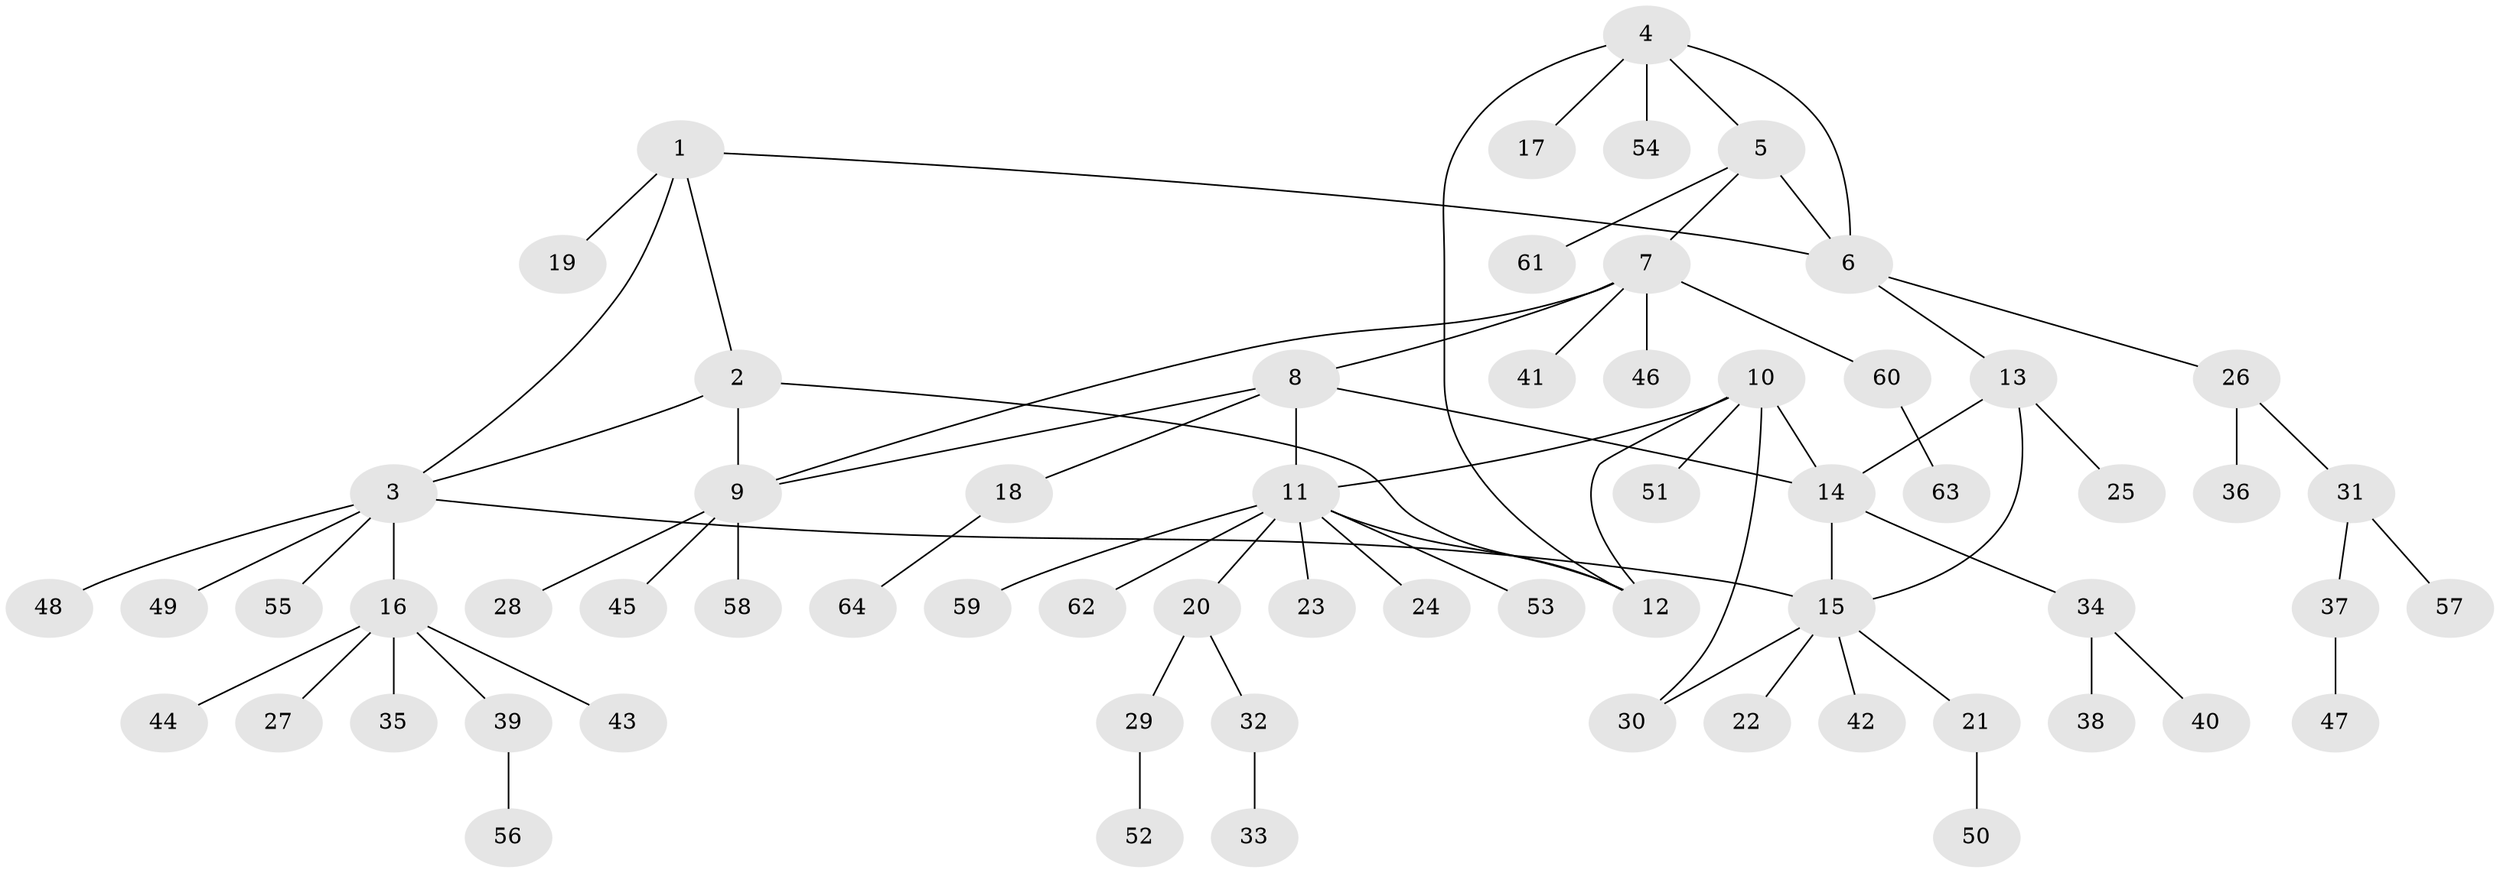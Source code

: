 // coarse degree distribution, {5: 0.045454545454545456, 6: 0.11363636363636363, 4: 0.045454545454545456, 8: 0.045454545454545456, 1: 0.6818181818181818, 2: 0.06818181818181818}
// Generated by graph-tools (version 1.1) at 2025/59/03/04/25 21:59:03]
// undirected, 64 vertices, 75 edges
graph export_dot {
graph [start="1"]
  node [color=gray90,style=filled];
  1;
  2;
  3;
  4;
  5;
  6;
  7;
  8;
  9;
  10;
  11;
  12;
  13;
  14;
  15;
  16;
  17;
  18;
  19;
  20;
  21;
  22;
  23;
  24;
  25;
  26;
  27;
  28;
  29;
  30;
  31;
  32;
  33;
  34;
  35;
  36;
  37;
  38;
  39;
  40;
  41;
  42;
  43;
  44;
  45;
  46;
  47;
  48;
  49;
  50;
  51;
  52;
  53;
  54;
  55;
  56;
  57;
  58;
  59;
  60;
  61;
  62;
  63;
  64;
  1 -- 2;
  1 -- 3;
  1 -- 6;
  1 -- 19;
  2 -- 3;
  2 -- 9;
  2 -- 12;
  3 -- 15;
  3 -- 16;
  3 -- 48;
  3 -- 49;
  3 -- 55;
  4 -- 5;
  4 -- 6;
  4 -- 12;
  4 -- 17;
  4 -- 54;
  5 -- 6;
  5 -- 7;
  5 -- 61;
  6 -- 13;
  6 -- 26;
  7 -- 8;
  7 -- 9;
  7 -- 41;
  7 -- 46;
  7 -- 60;
  8 -- 9;
  8 -- 11;
  8 -- 14;
  8 -- 18;
  9 -- 28;
  9 -- 45;
  9 -- 58;
  10 -- 11;
  10 -- 12;
  10 -- 14;
  10 -- 30;
  10 -- 51;
  11 -- 12;
  11 -- 20;
  11 -- 23;
  11 -- 24;
  11 -- 53;
  11 -- 59;
  11 -- 62;
  13 -- 14;
  13 -- 15;
  13 -- 25;
  14 -- 15;
  14 -- 34;
  15 -- 21;
  15 -- 22;
  15 -- 30;
  15 -- 42;
  16 -- 27;
  16 -- 35;
  16 -- 39;
  16 -- 43;
  16 -- 44;
  18 -- 64;
  20 -- 29;
  20 -- 32;
  21 -- 50;
  26 -- 31;
  26 -- 36;
  29 -- 52;
  31 -- 37;
  31 -- 57;
  32 -- 33;
  34 -- 38;
  34 -- 40;
  37 -- 47;
  39 -- 56;
  60 -- 63;
}
